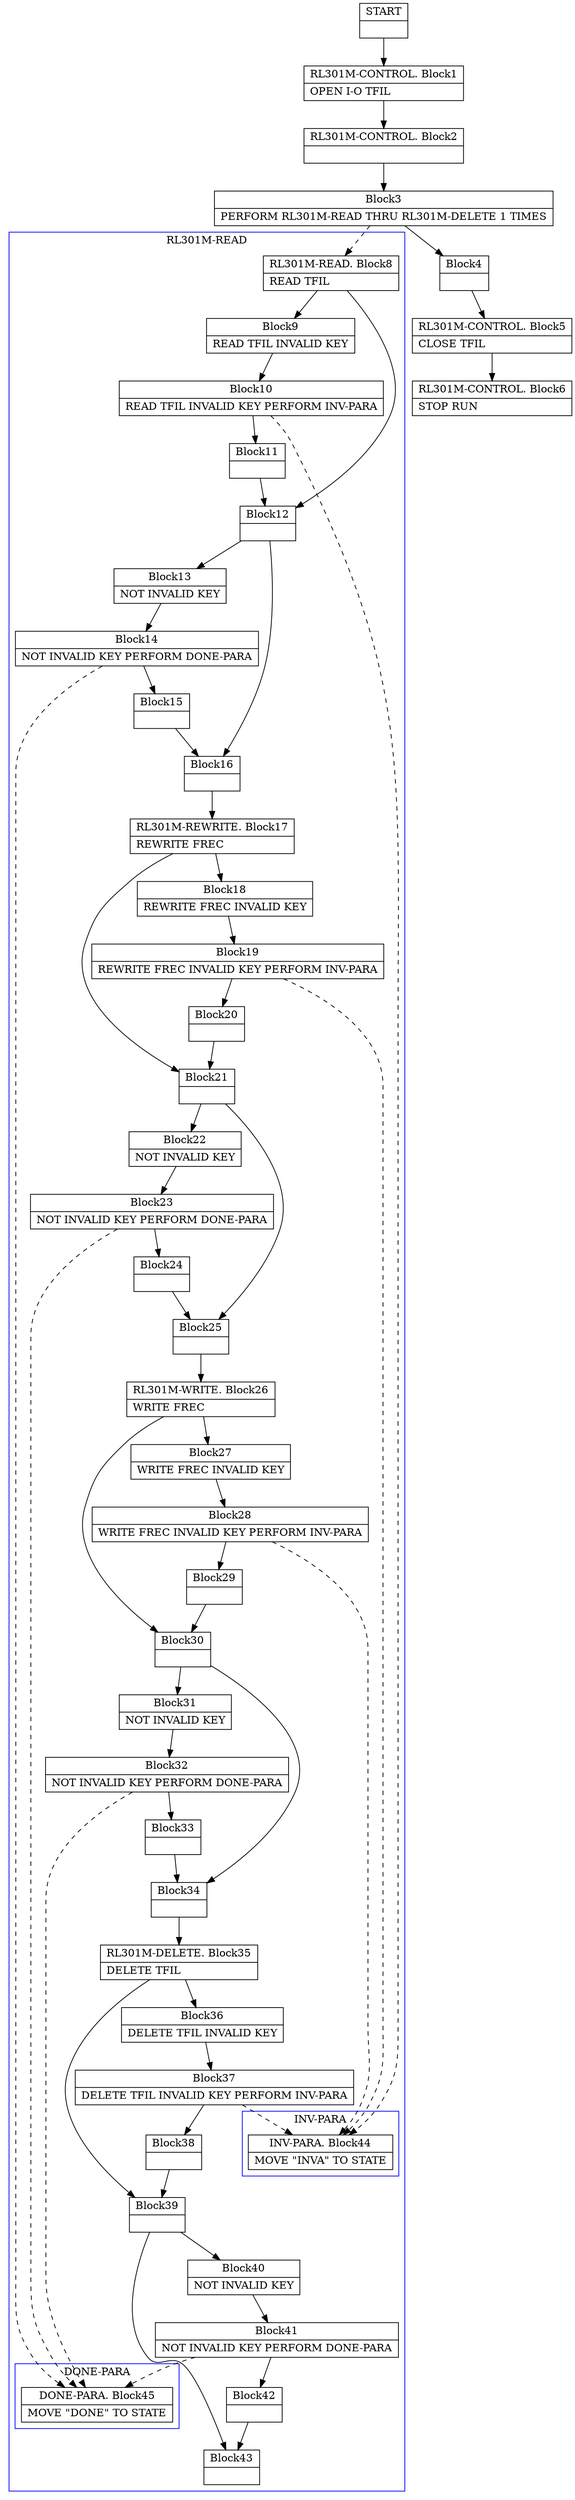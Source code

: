 digraph Cfg {
compound=true;
node [
shape = "record"
]

edge [
arrowtail = "empty"
]
Block0 [
label = "{START|}"
]
Block1 [
label = "{RL301M-CONTROL. Block1|    OPEN I-O TFIL\l}"
]
Block2 [
label = "{RL301M-CONTROL. Block2|}"
]
Block3 [
label = "{Block3|    PERFORM RL301M-READ THRU RL301M-DELETE 1 TIMES\l}"
]
subgraph cluster_1{
color = blue;
label = "RL301M-READ";
Block8 [
label = "{RL301M-READ. Block8|    READ TFIL\l}"
]
Block9 [
label = "{Block9|    READ TFIL INVALID KEY\l}"
]
Block10 [
label = "{Block10|    READ TFIL INVALID KEY PERFORM INV-PARA\l}"
]
subgraph cluster_2{
color = blue;
label = "INV-PARA";
Block44 [
label = "{INV-PARA. Block44|    MOVE \"INVA\" TO STATE\l}"
]

}
Block10 -> Block44 [style=dashed]

Block11 [
label = "{Block11|}"
]
Block12 [
label = "{Block12|}"
]
Block13 [
label = "{Block13|                NOT INVALID KEY\l}"
]
Block14 [
label = "{Block14|                NOT INVALID KEY PERFORM DONE-PARA\l}"
]
subgraph cluster_3{
color = blue;
label = "DONE-PARA";
Block45 [
label = "{DONE-PARA. Block45|    MOVE \"DONE\" TO STATE\l}"
]

}
Block14 -> Block45 [style=dashed]

Block15 [
label = "{Block15|}"
]
Block16 [
label = "{Block16|}"
]
Block17 [
label = "{RL301M-REWRITE. Block17|    REWRITE FREC\l}"
]
Block18 [
label = "{Block18|    REWRITE FREC INVALID KEY\l}"
]
Block19 [
label = "{Block19|    REWRITE FREC INVALID KEY PERFORM INV-PARA\l}"
]
subgraph cluster_4{
color = blue;
label = "INV-PARA";
Block44 [
label = "{INV-PARA. Block44|    MOVE \"INVA\" TO STATE\l}"
]

}
Block19 -> Block44 [style=dashed]

Block20 [
label = "{Block20|}"
]
Block21 [
label = "{Block21|}"
]
Block22 [
label = "{Block22|                NOT INVALID KEY\l}"
]
Block23 [
label = "{Block23|                NOT INVALID KEY PERFORM DONE-PARA\l}"
]
subgraph cluster_5{
color = blue;
label = "DONE-PARA";
Block45 [
label = "{DONE-PARA. Block45|    MOVE \"DONE\" TO STATE\l}"
]

}
Block23 -> Block45 [style=dashed]

Block24 [
label = "{Block24|}"
]
Block25 [
label = "{Block25|}"
]
Block26 [
label = "{RL301M-WRITE. Block26|    WRITE FREC\l}"
]
Block27 [
label = "{Block27|    WRITE FREC INVALID KEY\l}"
]
Block28 [
label = "{Block28|    WRITE FREC INVALID KEY PERFORM INV-PARA\l}"
]
subgraph cluster_6{
color = blue;
label = "INV-PARA";
Block44 [
label = "{INV-PARA. Block44|    MOVE \"INVA\" TO STATE\l}"
]

}
Block28 -> Block44 [style=dashed]

Block29 [
label = "{Block29|}"
]
Block30 [
label = "{Block30|}"
]
Block31 [
label = "{Block31|                NOT INVALID KEY\l}"
]
Block32 [
label = "{Block32|                NOT INVALID KEY PERFORM DONE-PARA\l}"
]
subgraph cluster_7{
color = blue;
label = "DONE-PARA";
Block45 [
label = "{DONE-PARA. Block45|    MOVE \"DONE\" TO STATE\l}"
]

}
Block32 -> Block45 [style=dashed]

Block33 [
label = "{Block33|}"
]
Block34 [
label = "{Block34|}"
]
Block35 [
label = "{RL301M-DELETE. Block35|    DELETE TFIL\l}"
]
Block36 [
label = "{Block36|    DELETE TFIL INVALID KEY\l}"
]
Block37 [
label = "{Block37|    DELETE TFIL INVALID KEY PERFORM INV-PARA\l}"
]
subgraph cluster_8{
color = blue;
label = "INV-PARA";
Block44 [
label = "{INV-PARA. Block44|    MOVE \"INVA\" TO STATE\l}"
]

}
Block37 -> Block44 [style=dashed]

Block38 [
label = "{Block38|}"
]
Block39 [
label = "{Block39|}"
]
Block40 [
label = "{Block40|                NOT INVALID KEY\l}"
]
Block41 [
label = "{Block41|                NOT INVALID KEY PERFORM DONE-PARA\l}"
]
subgraph cluster_9{
color = blue;
label = "DONE-PARA";
Block45 [
label = "{DONE-PARA. Block45|    MOVE \"DONE\" TO STATE\l}"
]

}
Block41 -> Block45 [style=dashed]

Block42 [
label = "{Block42|}"
]
Block43 [
label = "{Block43|}"
]
Block8 -> Block9
Block8 -> Block12
Block9 -> Block10
Block10 -> Block11
Block11 -> Block12
Block12 -> Block13
Block12 -> Block16
Block13 -> Block14
Block14 -> Block15
Block15 -> Block16
Block16 -> Block17
Block17 -> Block18
Block17 -> Block21
Block18 -> Block19
Block19 -> Block20
Block20 -> Block21
Block21 -> Block22
Block21 -> Block25
Block22 -> Block23
Block23 -> Block24
Block24 -> Block25
Block25 -> Block26
Block26 -> Block27
Block26 -> Block30
Block27 -> Block28
Block28 -> Block29
Block29 -> Block30
Block30 -> Block31
Block30 -> Block34
Block31 -> Block32
Block32 -> Block33
Block33 -> Block34
Block34 -> Block35
Block35 -> Block36
Block35 -> Block39
Block36 -> Block37
Block37 -> Block38
Block38 -> Block39
Block39 -> Block40
Block39 -> Block43
Block40 -> Block41
Block41 -> Block42
Block42 -> Block43

}
Block3 -> Block8 [style=dashed]

Block4 [
label = "{Block4|}"
]
Block5 [
label = "{RL301M-CONTROL. Block5|    CLOSE TFIL\l}"
]
Block6 [
label = "{RL301M-CONTROL. Block6|    STOP RUN\l}"
]
Block0 -> Block1
Block1 -> Block2
Block2 -> Block3
Block3 -> Block4
Block4 -> Block5
Block5 -> Block6

}
